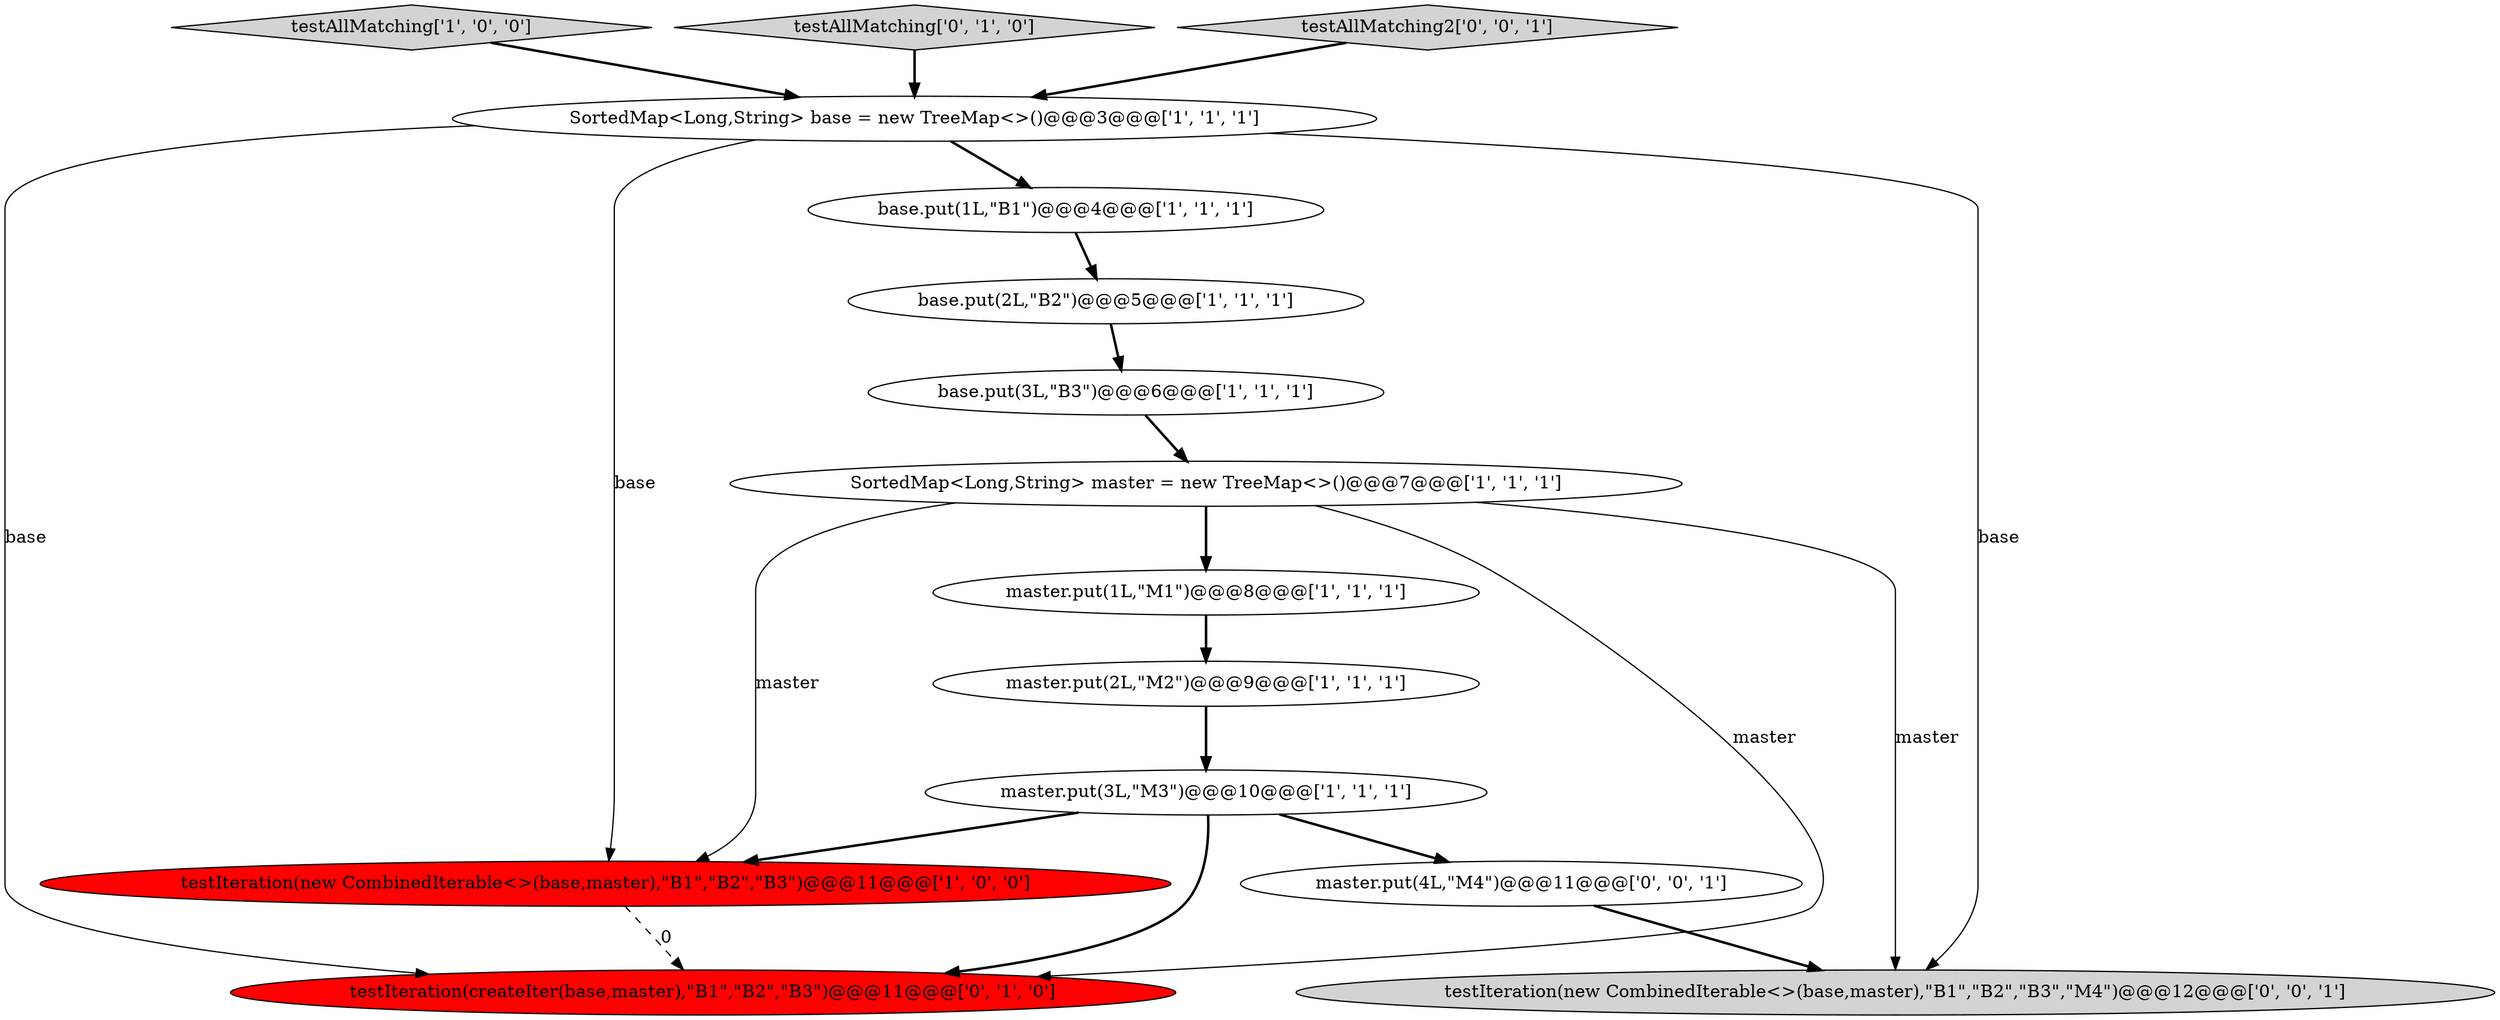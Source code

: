 digraph {
5 [style = filled, label = "base.put(3L,\"B3\")@@@6@@@['1', '1', '1']", fillcolor = white, shape = ellipse image = "AAA0AAABBB1BBB"];
4 [style = filled, label = "testIteration(new CombinedIterable<>(base,master),\"B1\",\"B2\",\"B3\")@@@11@@@['1', '0', '0']", fillcolor = red, shape = ellipse image = "AAA1AAABBB1BBB"];
2 [style = filled, label = "master.put(2L,\"M2\")@@@9@@@['1', '1', '1']", fillcolor = white, shape = ellipse image = "AAA0AAABBB1BBB"];
6 [style = filled, label = "master.put(3L,\"M3\")@@@10@@@['1', '1', '1']", fillcolor = white, shape = ellipse image = "AAA0AAABBB1BBB"];
8 [style = filled, label = "testAllMatching['1', '0', '0']", fillcolor = lightgray, shape = diamond image = "AAA0AAABBB1BBB"];
9 [style = filled, label = "SortedMap<Long,String> base = new TreeMap<>()@@@3@@@['1', '1', '1']", fillcolor = white, shape = ellipse image = "AAA0AAABBB1BBB"];
14 [style = filled, label = "testIteration(new CombinedIterable<>(base,master),\"B1\",\"B2\",\"B3\",\"M4\")@@@12@@@['0', '0', '1']", fillcolor = lightgray, shape = ellipse image = "AAA0AAABBB3BBB"];
3 [style = filled, label = "base.put(2L,\"B2\")@@@5@@@['1', '1', '1']", fillcolor = white, shape = ellipse image = "AAA0AAABBB1BBB"];
11 [style = filled, label = "testAllMatching['0', '1', '0']", fillcolor = lightgray, shape = diamond image = "AAA0AAABBB2BBB"];
7 [style = filled, label = "master.put(1L,\"M1\")@@@8@@@['1', '1', '1']", fillcolor = white, shape = ellipse image = "AAA0AAABBB1BBB"];
10 [style = filled, label = "testIteration(createIter(base,master),\"B1\",\"B2\",\"B3\")@@@11@@@['0', '1', '0']", fillcolor = red, shape = ellipse image = "AAA1AAABBB2BBB"];
12 [style = filled, label = "master.put(4L,\"M4\")@@@11@@@['0', '0', '1']", fillcolor = white, shape = ellipse image = "AAA0AAABBB3BBB"];
0 [style = filled, label = "SortedMap<Long,String> master = new TreeMap<>()@@@7@@@['1', '1', '1']", fillcolor = white, shape = ellipse image = "AAA0AAABBB1BBB"];
13 [style = filled, label = "testAllMatching2['0', '0', '1']", fillcolor = lightgray, shape = diamond image = "AAA0AAABBB3BBB"];
1 [style = filled, label = "base.put(1L,\"B1\")@@@4@@@['1', '1', '1']", fillcolor = white, shape = ellipse image = "AAA0AAABBB1BBB"];
9->4 [style = solid, label="base"];
2->6 [style = bold, label=""];
1->3 [style = bold, label=""];
11->9 [style = bold, label=""];
9->14 [style = solid, label="base"];
9->10 [style = solid, label="base"];
0->7 [style = bold, label=""];
0->4 [style = solid, label="master"];
0->14 [style = solid, label="master"];
6->4 [style = bold, label=""];
3->5 [style = bold, label=""];
5->0 [style = bold, label=""];
7->2 [style = bold, label=""];
6->10 [style = bold, label=""];
12->14 [style = bold, label=""];
8->9 [style = bold, label=""];
0->10 [style = solid, label="master"];
13->9 [style = bold, label=""];
9->1 [style = bold, label=""];
4->10 [style = dashed, label="0"];
6->12 [style = bold, label=""];
}
